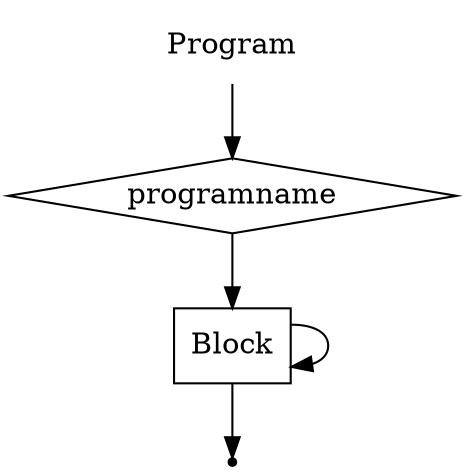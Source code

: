 digraph Program {
  start [label="Program" shape=plaintext];
  A [label="programname" shape=diamond];
  B [label="Block" shape=box];
  end [label="" shape=point];

  start -> A;
  A -> B;
  B -> B;
  B -> end;
}